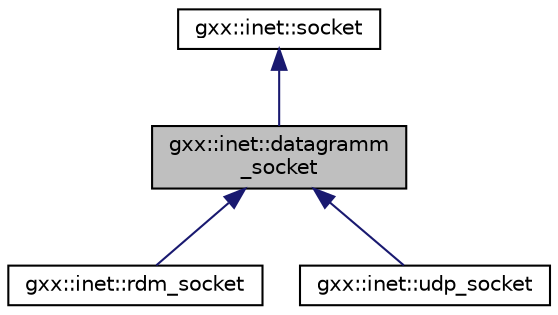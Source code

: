digraph "gxx::inet::datagramm_socket"
{
  edge [fontname="Helvetica",fontsize="10",labelfontname="Helvetica",labelfontsize="10"];
  node [fontname="Helvetica",fontsize="10",shape=record];
  Node1 [label="gxx::inet::datagramm\l_socket",height=0.2,width=0.4,color="black", fillcolor="grey75", style="filled", fontcolor="black"];
  Node2 -> Node1 [dir="back",color="midnightblue",fontsize="10",style="solid"];
  Node2 [label="gxx::inet::socket",height=0.2,width=0.4,color="black", fillcolor="white", style="filled",URL="$structgxx_1_1inet_1_1socket.html"];
  Node1 -> Node3 [dir="back",color="midnightblue",fontsize="10",style="solid"];
  Node3 [label="gxx::inet::rdm_socket",height=0.2,width=0.4,color="black", fillcolor="white", style="filled",URL="$structgxx_1_1inet_1_1rdm__socket.html"];
  Node1 -> Node4 [dir="back",color="midnightblue",fontsize="10",style="solid"];
  Node4 [label="gxx::inet::udp_socket",height=0.2,width=0.4,color="black", fillcolor="white", style="filled",URL="$structgxx_1_1inet_1_1udp__socket.html"];
}

